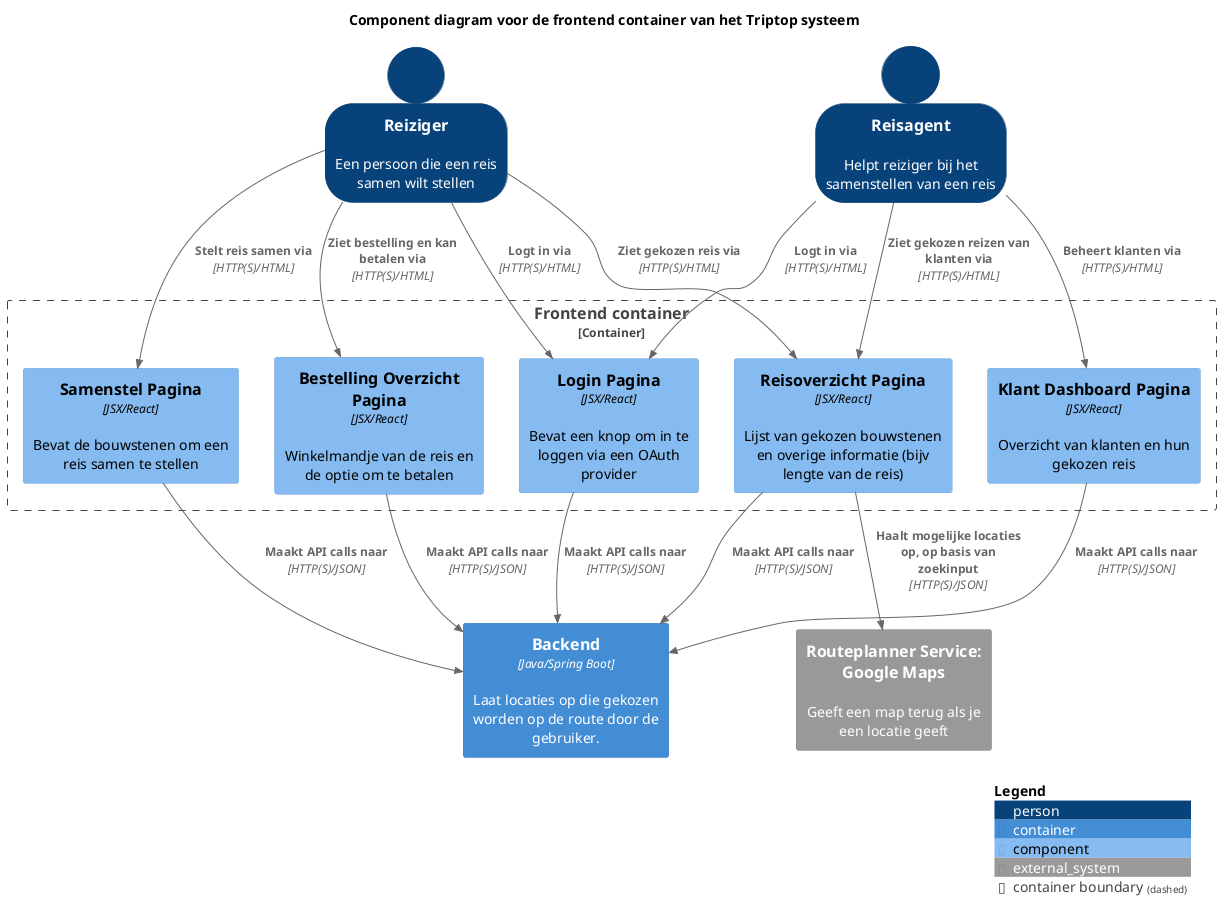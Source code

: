 @startuml

!include <C4/C4>
!include <C4/C4_Context>
!include <C4/C4_Container>
!include <C4/C4_Component>

top to bottom direction
SHOW_PERSON_OUTLINE()

AddRelTag("sync/async", $textColor=$ARROW_FONT_COLOR, $lineColor=$ARROW_COLOR, $lineStyle=DottedLine())

title Component diagram voor de frontend container van het Triptop systeem

Person(reiziger, Reiziger, "Een persoon die een reis samen wilt stellen")
Person(reisagent, Reisagent, "Helpt reiziger bij het samenstellen van een reis")

Container(backend, "Backend", $techn="Java/Spring Boot", $descr="Laat locaties op die gekozen worden op de route door de gebruiker.", $tags="", $link="")

System_Ext(routeplanner, "Routeplanner Service: Google Maps", "Geeft een map terug als je een locatie geeft")

Container_Boundary("key_boundary", "Frontend container", $tags="") {
    ' PAGINA'S
    Component(loginPagina, "Login Pagina", $techn="JSX/React", $descr="Bevat een knop om in te loggen via een OAuth provider", $tags="", $link="")
    Component(samenstelPagina, "Samenstel Pagina", $techn="JSX/React", $descr="Bevat de bouwstenen om een reis samen te stellen", $tags="", $link="")
    Component(reisoverzichtPagina, "Reisoverzicht Pagina", $techn="JSX/React", $descr="Lijst van gekozen bouwstenen en overige informatie (bijv lengte van de reis)", $tags="", $link="")
    Component(bestellingOverzichtPagina, "Bestelling Overzicht Pagina", $techn="JSX/React", $descr="Winkelmandje van de reis en de optie om te betalen", $tags="", $link="")
    Component(klantDashboardPagina, "Klant Dashboard Pagina", $techn="JSX/React", $descr="Overzicht van klanten en hun gekozen reis", $tags="", $link="")

    ' PAGINA relations
    Rel(reiziger, loginPagina, "Logt in via", $techn="HTTP(S)/HTML", $tags="", $link="")
    Rel(reisagent, loginPagina, "Logt in via", $techn="HTTP(S)/HTML", $tags="", $link="")
    Rel(reiziger, samenstelPagina, "Stelt reis samen via", $techn="HTTP(S)/HTML", $tags="", $link="")
    Rel(reiziger, reisoverzichtPagina, "Ziet gekozen reis via", $techn="HTTP(S)/HTML", $tags="", $link="")
    Rel(reisagent, reisoverzichtPagina, "Ziet gekozen reizen van klanten via", $techn="HTTP(S)/HTML", $tags="", $link="")
    Rel(reiziger, bestellingOverzichtPagina, "Ziet bestelling en kan betalen via", $techn="HTTP(S)/HTML", $tags="", $link="")
    Rel(reisagent, klantDashboardPagina, "Beheert klanten via", $techn="HTTP(S)/HTML", $tags="", $link="")

    ' EXTERN
    Rel(reisoverzichtPagina, routeplanner, "Haalt mogelijke locaties op, op basis van zoekinput", $techn="HTTP(S)/JSON", $tags="", $link="")

    ' NAAR BACKEND
    Rel(reisoverzichtPagina, backend, "Maakt API calls naar", $techn="HTTP(S)/JSON", $tags="", $link="")
    Rel(loginPagina, backend, "Maakt API calls naar", $techn="HTTP(S)/JSON", $tags="", $link="")
    Rel(klantDashboardPagina, backend, "Maakt API calls naar", $techn="HTTP(S)/JSON", $tags="", $link="")
    Rel(samenstelPagina, backend, "Maakt API calls naar", $techn="HTTP(S)/JSON", $tags="", $link="")
    Rel(bestellingOverzichtPagina, backend, "Maakt API calls naar", $techn="HTTP(S)/JSON", $tags="", $link="")
}

SHOW_LEGEND()

@enduml